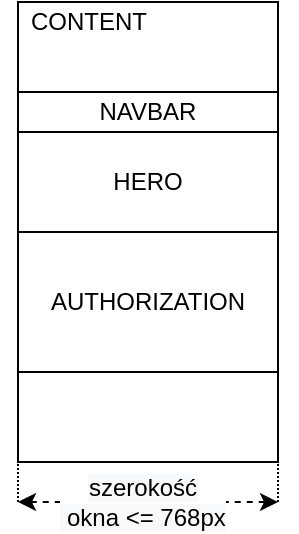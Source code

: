 <mxfile version="15.8.3" type="device"><diagram id="bf0j451RlCHQtqAQQ2yU" name="Page-1"><mxGraphModel dx="1802" dy="353" grid="1" gridSize="10" guides="1" tooltips="1" connect="1" arrows="1" fold="1" page="1" pageScale="1" pageWidth="850" pageHeight="1100" math="0" shadow="0"><root><mxCell id="0"/><mxCell id="1" parent="0"/><mxCell id="XFUnIz06e7cATXmQqwyK-1" value="" style="rounded=0;whiteSpace=wrap;html=1;" vertex="1" parent="1"><mxGeometry width="130" height="230" as="geometry"/></mxCell><mxCell id="XFUnIz06e7cATXmQqwyK-3" value="AUTHORIZATION" style="rounded=0;whiteSpace=wrap;html=1;" vertex="1" parent="1"><mxGeometry y="115" width="130" height="70" as="geometry"/></mxCell><mxCell id="XFUnIz06e7cATXmQqwyK-4" value="CONTENT" style="text;html=1;align=center;verticalAlign=middle;resizable=0;points=[];autosize=1;strokeColor=none;fillColor=none;" vertex="1" parent="1"><mxGeometry width="70" height="20" as="geometry"/></mxCell><mxCell id="XFUnIz06e7cATXmQqwyK-5" value="NAVBAR" style="rounded=0;whiteSpace=wrap;html=1;" vertex="1" parent="1"><mxGeometry y="45" width="130" height="20" as="geometry"/></mxCell><mxCell id="XFUnIz06e7cATXmQqwyK-6" value="HERO" style="rounded=0;whiteSpace=wrap;html=1;" vertex="1" parent="1"><mxGeometry y="65" width="130" height="50" as="geometry"/></mxCell><mxCell id="XFUnIz06e7cATXmQqwyK-9" value="" style="endArrow=none;html=1;strokeWidth=1;rounded=0;entryX=0;entryY=1;entryDx=0;entryDy=0;dashed=1;dashPattern=1 1;" edge="1" parent="1" target="XFUnIz06e7cATXmQqwyK-1"><mxGeometry width="50" height="50" relative="1" as="geometry"><mxPoint y="250" as="sourcePoint"/><mxPoint y="240.0" as="targetPoint"/></mxGeometry></mxCell><mxCell id="XFUnIz06e7cATXmQqwyK-13" value="" style="endArrow=none;html=1;strokeWidth=1;rounded=0;dashed=1;dashPattern=1 1;entryX=1;entryY=1;entryDx=0;entryDy=0;" edge="1" parent="1" target="XFUnIz06e7cATXmQqwyK-1"><mxGeometry width="50" height="50" relative="1" as="geometry"><mxPoint x="130" y="250" as="sourcePoint"/><mxPoint x="140" y="230" as="targetPoint"/></mxGeometry></mxCell><mxCell id="XFUnIz06e7cATXmQqwyK-14" value="" style="endArrow=classic;startArrow=classic;html=1;rounded=0;dashed=1;" edge="1" parent="1"><mxGeometry width="50" height="50" relative="1" as="geometry"><mxPoint y="250" as="sourcePoint"/><mxPoint x="130" y="250" as="targetPoint"/></mxGeometry></mxCell><mxCell id="XFUnIz06e7cATXmQqwyK-15" value="&lt;span style=&quot;font-size: 12px ; background-color: rgb(248 , 249 , 250)&quot;&gt;szerokość&lt;/span&gt;&lt;br style=&quot;font-size: 12px ; background-color: rgb(248 , 249 , 250)&quot;&gt;&lt;span style=&quot;font-size: 12px ; background-color: rgb(248 , 249 , 250)&quot;&gt;&amp;nbsp;okna &amp;lt;= 768px&lt;/span&gt;" style="edgeLabel;html=1;align=center;verticalAlign=middle;resizable=0;points=[];" vertex="1" connectable="0" parent="XFUnIz06e7cATXmQqwyK-14"><mxGeometry x="-0.051" relative="1" as="geometry"><mxPoint as="offset"/></mxGeometry></mxCell></root></mxGraphModel></diagram></mxfile>